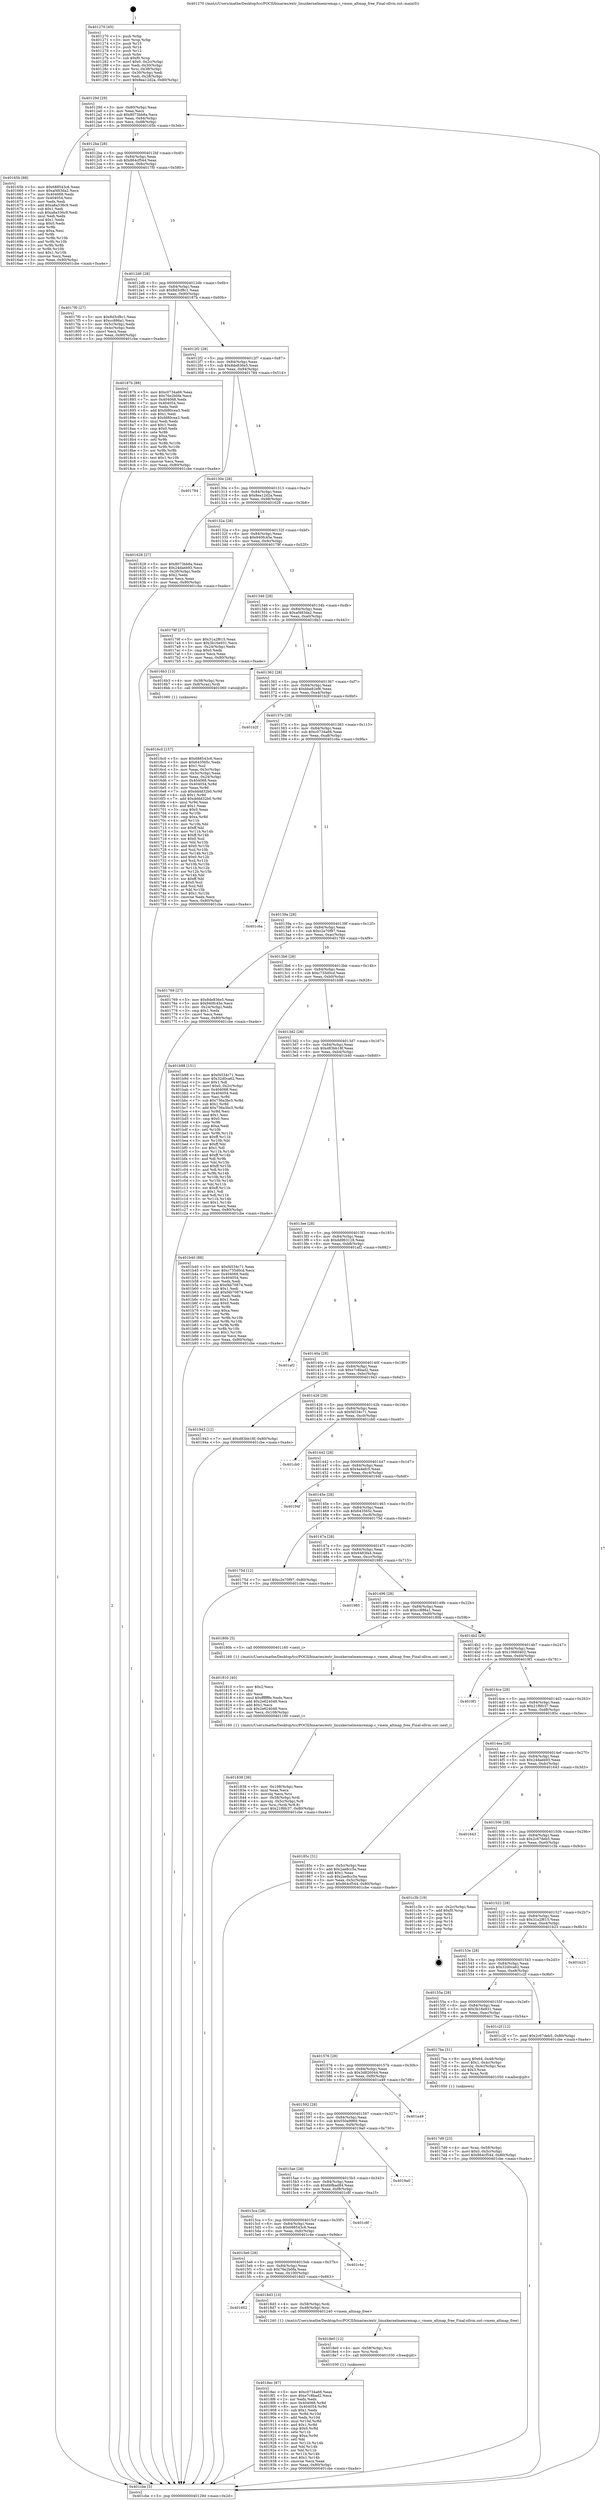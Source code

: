digraph "0x401270" {
  label = "0x401270 (/mnt/c/Users/mathe/Desktop/tcc/POCII/binaries/extr_linuxkernelmemremap.c_vmem_altmap_free_Final-ollvm.out::main(0))"
  labelloc = "t"
  node[shape=record]

  Entry [label="",width=0.3,height=0.3,shape=circle,fillcolor=black,style=filled]
  "0x40129d" [label="{
     0x40129d [29]\l
     | [instrs]\l
     &nbsp;&nbsp;0x40129d \<+3\>: mov -0x80(%rbp),%eax\l
     &nbsp;&nbsp;0x4012a0 \<+2\>: mov %eax,%ecx\l
     &nbsp;&nbsp;0x4012a2 \<+6\>: sub $0x8073bb8a,%ecx\l
     &nbsp;&nbsp;0x4012a8 \<+6\>: mov %eax,-0x84(%rbp)\l
     &nbsp;&nbsp;0x4012ae \<+6\>: mov %ecx,-0x88(%rbp)\l
     &nbsp;&nbsp;0x4012b4 \<+6\>: je 000000000040165b \<main+0x3eb\>\l
  }"]
  "0x40165b" [label="{
     0x40165b [88]\l
     | [instrs]\l
     &nbsp;&nbsp;0x40165b \<+5\>: mov $0x688543c6,%eax\l
     &nbsp;&nbsp;0x401660 \<+5\>: mov $0xaf483da2,%ecx\l
     &nbsp;&nbsp;0x401665 \<+7\>: mov 0x404068,%edx\l
     &nbsp;&nbsp;0x40166c \<+7\>: mov 0x404054,%esi\l
     &nbsp;&nbsp;0x401673 \<+2\>: mov %edx,%edi\l
     &nbsp;&nbsp;0x401675 \<+6\>: add $0xa8a336c9,%edi\l
     &nbsp;&nbsp;0x40167b \<+3\>: sub $0x1,%edi\l
     &nbsp;&nbsp;0x40167e \<+6\>: sub $0xa8a336c9,%edi\l
     &nbsp;&nbsp;0x401684 \<+3\>: imul %edi,%edx\l
     &nbsp;&nbsp;0x401687 \<+3\>: and $0x1,%edx\l
     &nbsp;&nbsp;0x40168a \<+3\>: cmp $0x0,%edx\l
     &nbsp;&nbsp;0x40168d \<+4\>: sete %r8b\l
     &nbsp;&nbsp;0x401691 \<+3\>: cmp $0xa,%esi\l
     &nbsp;&nbsp;0x401694 \<+4\>: setl %r9b\l
     &nbsp;&nbsp;0x401698 \<+3\>: mov %r8b,%r10b\l
     &nbsp;&nbsp;0x40169b \<+3\>: and %r9b,%r10b\l
     &nbsp;&nbsp;0x40169e \<+3\>: xor %r9b,%r8b\l
     &nbsp;&nbsp;0x4016a1 \<+3\>: or %r8b,%r10b\l
     &nbsp;&nbsp;0x4016a4 \<+4\>: test $0x1,%r10b\l
     &nbsp;&nbsp;0x4016a8 \<+3\>: cmovne %ecx,%eax\l
     &nbsp;&nbsp;0x4016ab \<+3\>: mov %eax,-0x80(%rbp)\l
     &nbsp;&nbsp;0x4016ae \<+5\>: jmp 0000000000401cbe \<main+0xa4e\>\l
  }"]
  "0x4012ba" [label="{
     0x4012ba [28]\l
     | [instrs]\l
     &nbsp;&nbsp;0x4012ba \<+5\>: jmp 00000000004012bf \<main+0x4f\>\l
     &nbsp;&nbsp;0x4012bf \<+6\>: mov -0x84(%rbp),%eax\l
     &nbsp;&nbsp;0x4012c5 \<+5\>: sub $0x864cf544,%eax\l
     &nbsp;&nbsp;0x4012ca \<+6\>: mov %eax,-0x8c(%rbp)\l
     &nbsp;&nbsp;0x4012d0 \<+6\>: je 00000000004017f0 \<main+0x580\>\l
  }"]
  Exit [label="",width=0.3,height=0.3,shape=circle,fillcolor=black,style=filled,peripheries=2]
  "0x4017f0" [label="{
     0x4017f0 [27]\l
     | [instrs]\l
     &nbsp;&nbsp;0x4017f0 \<+5\>: mov $0x8d3cf8c1,%eax\l
     &nbsp;&nbsp;0x4017f5 \<+5\>: mov $0xcc886a1,%ecx\l
     &nbsp;&nbsp;0x4017fa \<+3\>: mov -0x5c(%rbp),%edx\l
     &nbsp;&nbsp;0x4017fd \<+3\>: cmp -0x4c(%rbp),%edx\l
     &nbsp;&nbsp;0x401800 \<+3\>: cmovl %ecx,%eax\l
     &nbsp;&nbsp;0x401803 \<+3\>: mov %eax,-0x80(%rbp)\l
     &nbsp;&nbsp;0x401806 \<+5\>: jmp 0000000000401cbe \<main+0xa4e\>\l
  }"]
  "0x4012d6" [label="{
     0x4012d6 [28]\l
     | [instrs]\l
     &nbsp;&nbsp;0x4012d6 \<+5\>: jmp 00000000004012db \<main+0x6b\>\l
     &nbsp;&nbsp;0x4012db \<+6\>: mov -0x84(%rbp),%eax\l
     &nbsp;&nbsp;0x4012e1 \<+5\>: sub $0x8d3cf8c1,%eax\l
     &nbsp;&nbsp;0x4012e6 \<+6\>: mov %eax,-0x90(%rbp)\l
     &nbsp;&nbsp;0x4012ec \<+6\>: je 000000000040187b \<main+0x60b\>\l
  }"]
  "0x4018ec" [label="{
     0x4018ec [87]\l
     | [instrs]\l
     &nbsp;&nbsp;0x4018ec \<+5\>: mov $0xc0734a66,%eax\l
     &nbsp;&nbsp;0x4018f1 \<+5\>: mov $0xe7c8bad2,%ecx\l
     &nbsp;&nbsp;0x4018f6 \<+2\>: xor %edx,%edx\l
     &nbsp;&nbsp;0x4018f8 \<+8\>: mov 0x404068,%r8d\l
     &nbsp;&nbsp;0x401900 \<+8\>: mov 0x404054,%r9d\l
     &nbsp;&nbsp;0x401908 \<+3\>: sub $0x1,%edx\l
     &nbsp;&nbsp;0x40190b \<+3\>: mov %r8d,%r10d\l
     &nbsp;&nbsp;0x40190e \<+3\>: add %edx,%r10d\l
     &nbsp;&nbsp;0x401911 \<+4\>: imul %r10d,%r8d\l
     &nbsp;&nbsp;0x401915 \<+4\>: and $0x1,%r8d\l
     &nbsp;&nbsp;0x401919 \<+4\>: cmp $0x0,%r8d\l
     &nbsp;&nbsp;0x40191d \<+4\>: sete %r11b\l
     &nbsp;&nbsp;0x401921 \<+4\>: cmp $0xa,%r9d\l
     &nbsp;&nbsp;0x401925 \<+3\>: setl %bl\l
     &nbsp;&nbsp;0x401928 \<+3\>: mov %r11b,%r14b\l
     &nbsp;&nbsp;0x40192b \<+3\>: and %bl,%r14b\l
     &nbsp;&nbsp;0x40192e \<+3\>: xor %bl,%r11b\l
     &nbsp;&nbsp;0x401931 \<+3\>: or %r11b,%r14b\l
     &nbsp;&nbsp;0x401934 \<+4\>: test $0x1,%r14b\l
     &nbsp;&nbsp;0x401938 \<+3\>: cmovne %ecx,%eax\l
     &nbsp;&nbsp;0x40193b \<+3\>: mov %eax,-0x80(%rbp)\l
     &nbsp;&nbsp;0x40193e \<+5\>: jmp 0000000000401cbe \<main+0xa4e\>\l
  }"]
  "0x40187b" [label="{
     0x40187b [88]\l
     | [instrs]\l
     &nbsp;&nbsp;0x40187b \<+5\>: mov $0xc0734a66,%eax\l
     &nbsp;&nbsp;0x401880 \<+5\>: mov $0x76e2b0fa,%ecx\l
     &nbsp;&nbsp;0x401885 \<+7\>: mov 0x404068,%edx\l
     &nbsp;&nbsp;0x40188c \<+7\>: mov 0x404054,%esi\l
     &nbsp;&nbsp;0x401893 \<+2\>: mov %edx,%edi\l
     &nbsp;&nbsp;0x401895 \<+6\>: add $0xfd80cea3,%edi\l
     &nbsp;&nbsp;0x40189b \<+3\>: sub $0x1,%edi\l
     &nbsp;&nbsp;0x40189e \<+6\>: sub $0xfd80cea3,%edi\l
     &nbsp;&nbsp;0x4018a4 \<+3\>: imul %edi,%edx\l
     &nbsp;&nbsp;0x4018a7 \<+3\>: and $0x1,%edx\l
     &nbsp;&nbsp;0x4018aa \<+3\>: cmp $0x0,%edx\l
     &nbsp;&nbsp;0x4018ad \<+4\>: sete %r8b\l
     &nbsp;&nbsp;0x4018b1 \<+3\>: cmp $0xa,%esi\l
     &nbsp;&nbsp;0x4018b4 \<+4\>: setl %r9b\l
     &nbsp;&nbsp;0x4018b8 \<+3\>: mov %r8b,%r10b\l
     &nbsp;&nbsp;0x4018bb \<+3\>: and %r9b,%r10b\l
     &nbsp;&nbsp;0x4018be \<+3\>: xor %r9b,%r8b\l
     &nbsp;&nbsp;0x4018c1 \<+3\>: or %r8b,%r10b\l
     &nbsp;&nbsp;0x4018c4 \<+4\>: test $0x1,%r10b\l
     &nbsp;&nbsp;0x4018c8 \<+3\>: cmovne %ecx,%eax\l
     &nbsp;&nbsp;0x4018cb \<+3\>: mov %eax,-0x80(%rbp)\l
     &nbsp;&nbsp;0x4018ce \<+5\>: jmp 0000000000401cbe \<main+0xa4e\>\l
  }"]
  "0x4012f2" [label="{
     0x4012f2 [28]\l
     | [instrs]\l
     &nbsp;&nbsp;0x4012f2 \<+5\>: jmp 00000000004012f7 \<main+0x87\>\l
     &nbsp;&nbsp;0x4012f7 \<+6\>: mov -0x84(%rbp),%eax\l
     &nbsp;&nbsp;0x4012fd \<+5\>: sub $0x8de836e5,%eax\l
     &nbsp;&nbsp;0x401302 \<+6\>: mov %eax,-0x94(%rbp)\l
     &nbsp;&nbsp;0x401308 \<+6\>: je 0000000000401784 \<main+0x514\>\l
  }"]
  "0x4018e0" [label="{
     0x4018e0 [12]\l
     | [instrs]\l
     &nbsp;&nbsp;0x4018e0 \<+4\>: mov -0x58(%rbp),%rsi\l
     &nbsp;&nbsp;0x4018e4 \<+3\>: mov %rsi,%rdi\l
     &nbsp;&nbsp;0x4018e7 \<+5\>: call 0000000000401030 \<free@plt\>\l
     | [calls]\l
     &nbsp;&nbsp;0x401030 \{1\} (unknown)\l
  }"]
  "0x401784" [label="{
     0x401784\l
  }", style=dashed]
  "0x40130e" [label="{
     0x40130e [28]\l
     | [instrs]\l
     &nbsp;&nbsp;0x40130e \<+5\>: jmp 0000000000401313 \<main+0xa3\>\l
     &nbsp;&nbsp;0x401313 \<+6\>: mov -0x84(%rbp),%eax\l
     &nbsp;&nbsp;0x401319 \<+5\>: sub $0x8ea12d2a,%eax\l
     &nbsp;&nbsp;0x40131e \<+6\>: mov %eax,-0x98(%rbp)\l
     &nbsp;&nbsp;0x401324 \<+6\>: je 0000000000401628 \<main+0x3b8\>\l
  }"]
  "0x401602" [label="{
     0x401602\l
  }", style=dashed]
  "0x401628" [label="{
     0x401628 [27]\l
     | [instrs]\l
     &nbsp;&nbsp;0x401628 \<+5\>: mov $0x8073bb8a,%eax\l
     &nbsp;&nbsp;0x40162d \<+5\>: mov $0x24daeb93,%ecx\l
     &nbsp;&nbsp;0x401632 \<+3\>: mov -0x28(%rbp),%edx\l
     &nbsp;&nbsp;0x401635 \<+3\>: cmp $0x2,%edx\l
     &nbsp;&nbsp;0x401638 \<+3\>: cmovne %ecx,%eax\l
     &nbsp;&nbsp;0x40163b \<+3\>: mov %eax,-0x80(%rbp)\l
     &nbsp;&nbsp;0x40163e \<+5\>: jmp 0000000000401cbe \<main+0xa4e\>\l
  }"]
  "0x40132a" [label="{
     0x40132a [28]\l
     | [instrs]\l
     &nbsp;&nbsp;0x40132a \<+5\>: jmp 000000000040132f \<main+0xbf\>\l
     &nbsp;&nbsp;0x40132f \<+6\>: mov -0x84(%rbp),%eax\l
     &nbsp;&nbsp;0x401335 \<+5\>: sub $0x940fc45e,%eax\l
     &nbsp;&nbsp;0x40133a \<+6\>: mov %eax,-0x9c(%rbp)\l
     &nbsp;&nbsp;0x401340 \<+6\>: je 000000000040179f \<main+0x52f\>\l
  }"]
  "0x401cbe" [label="{
     0x401cbe [5]\l
     | [instrs]\l
     &nbsp;&nbsp;0x401cbe \<+5\>: jmp 000000000040129d \<main+0x2d\>\l
  }"]
  "0x401270" [label="{
     0x401270 [45]\l
     | [instrs]\l
     &nbsp;&nbsp;0x401270 \<+1\>: push %rbp\l
     &nbsp;&nbsp;0x401271 \<+3\>: mov %rsp,%rbp\l
     &nbsp;&nbsp;0x401274 \<+2\>: push %r15\l
     &nbsp;&nbsp;0x401276 \<+2\>: push %r14\l
     &nbsp;&nbsp;0x401278 \<+2\>: push %r12\l
     &nbsp;&nbsp;0x40127a \<+1\>: push %rbx\l
     &nbsp;&nbsp;0x40127b \<+7\>: sub $0xf0,%rsp\l
     &nbsp;&nbsp;0x401282 \<+7\>: movl $0x0,-0x2c(%rbp)\l
     &nbsp;&nbsp;0x401289 \<+3\>: mov %edi,-0x30(%rbp)\l
     &nbsp;&nbsp;0x40128c \<+4\>: mov %rsi,-0x38(%rbp)\l
     &nbsp;&nbsp;0x401290 \<+3\>: mov -0x30(%rbp),%edi\l
     &nbsp;&nbsp;0x401293 \<+3\>: mov %edi,-0x28(%rbp)\l
     &nbsp;&nbsp;0x401296 \<+7\>: movl $0x8ea12d2a,-0x80(%rbp)\l
  }"]
  "0x4018d3" [label="{
     0x4018d3 [13]\l
     | [instrs]\l
     &nbsp;&nbsp;0x4018d3 \<+4\>: mov -0x58(%rbp),%rdi\l
     &nbsp;&nbsp;0x4018d7 \<+4\>: mov -0x48(%rbp),%rsi\l
     &nbsp;&nbsp;0x4018db \<+5\>: call 0000000000401240 \<vmem_altmap_free\>\l
     | [calls]\l
     &nbsp;&nbsp;0x401240 \{1\} (/mnt/c/Users/mathe/Desktop/tcc/POCII/binaries/extr_linuxkernelmemremap.c_vmem_altmap_free_Final-ollvm.out::vmem_altmap_free)\l
  }"]
  "0x40179f" [label="{
     0x40179f [27]\l
     | [instrs]\l
     &nbsp;&nbsp;0x40179f \<+5\>: mov $0x31a2f615,%eax\l
     &nbsp;&nbsp;0x4017a4 \<+5\>: mov $0x3b16e931,%ecx\l
     &nbsp;&nbsp;0x4017a9 \<+3\>: mov -0x24(%rbp),%edx\l
     &nbsp;&nbsp;0x4017ac \<+3\>: cmp $0x0,%edx\l
     &nbsp;&nbsp;0x4017af \<+3\>: cmove %ecx,%eax\l
     &nbsp;&nbsp;0x4017b2 \<+3\>: mov %eax,-0x80(%rbp)\l
     &nbsp;&nbsp;0x4017b5 \<+5\>: jmp 0000000000401cbe \<main+0xa4e\>\l
  }"]
  "0x401346" [label="{
     0x401346 [28]\l
     | [instrs]\l
     &nbsp;&nbsp;0x401346 \<+5\>: jmp 000000000040134b \<main+0xdb\>\l
     &nbsp;&nbsp;0x40134b \<+6\>: mov -0x84(%rbp),%eax\l
     &nbsp;&nbsp;0x401351 \<+5\>: sub $0xaf483da2,%eax\l
     &nbsp;&nbsp;0x401356 \<+6\>: mov %eax,-0xa0(%rbp)\l
     &nbsp;&nbsp;0x40135c \<+6\>: je 00000000004016b3 \<main+0x443\>\l
  }"]
  "0x4015e6" [label="{
     0x4015e6 [28]\l
     | [instrs]\l
     &nbsp;&nbsp;0x4015e6 \<+5\>: jmp 00000000004015eb \<main+0x37b\>\l
     &nbsp;&nbsp;0x4015eb \<+6\>: mov -0x84(%rbp),%eax\l
     &nbsp;&nbsp;0x4015f1 \<+5\>: sub $0x76e2b0fa,%eax\l
     &nbsp;&nbsp;0x4015f6 \<+6\>: mov %eax,-0x100(%rbp)\l
     &nbsp;&nbsp;0x4015fc \<+6\>: je 00000000004018d3 \<main+0x663\>\l
  }"]
  "0x4016b3" [label="{
     0x4016b3 [13]\l
     | [instrs]\l
     &nbsp;&nbsp;0x4016b3 \<+4\>: mov -0x38(%rbp),%rax\l
     &nbsp;&nbsp;0x4016b7 \<+4\>: mov 0x8(%rax),%rdi\l
     &nbsp;&nbsp;0x4016bb \<+5\>: call 0000000000401060 \<atoi@plt\>\l
     | [calls]\l
     &nbsp;&nbsp;0x401060 \{1\} (unknown)\l
  }"]
  "0x401362" [label="{
     0x401362 [28]\l
     | [instrs]\l
     &nbsp;&nbsp;0x401362 \<+5\>: jmp 0000000000401367 \<main+0xf7\>\l
     &nbsp;&nbsp;0x401367 \<+6\>: mov -0x84(%rbp),%eax\l
     &nbsp;&nbsp;0x40136d \<+5\>: sub $0xbbe82ef6,%eax\l
     &nbsp;&nbsp;0x401372 \<+6\>: mov %eax,-0xa4(%rbp)\l
     &nbsp;&nbsp;0x401378 \<+6\>: je 0000000000401b2f \<main+0x8bf\>\l
  }"]
  "0x4016c0" [label="{
     0x4016c0 [157]\l
     | [instrs]\l
     &nbsp;&nbsp;0x4016c0 \<+5\>: mov $0x688543c6,%ecx\l
     &nbsp;&nbsp;0x4016c5 \<+5\>: mov $0x643565c,%edx\l
     &nbsp;&nbsp;0x4016ca \<+3\>: mov $0x1,%sil\l
     &nbsp;&nbsp;0x4016cd \<+3\>: mov %eax,-0x3c(%rbp)\l
     &nbsp;&nbsp;0x4016d0 \<+3\>: mov -0x3c(%rbp),%eax\l
     &nbsp;&nbsp;0x4016d3 \<+3\>: mov %eax,-0x24(%rbp)\l
     &nbsp;&nbsp;0x4016d6 \<+7\>: mov 0x404068,%eax\l
     &nbsp;&nbsp;0x4016dd \<+8\>: mov 0x404054,%r8d\l
     &nbsp;&nbsp;0x4016e5 \<+3\>: mov %eax,%r9d\l
     &nbsp;&nbsp;0x4016e8 \<+7\>: sub $0xdddd32b0,%r9d\l
     &nbsp;&nbsp;0x4016ef \<+4\>: sub $0x1,%r9d\l
     &nbsp;&nbsp;0x4016f3 \<+7\>: add $0xdddd32b0,%r9d\l
     &nbsp;&nbsp;0x4016fa \<+4\>: imul %r9d,%eax\l
     &nbsp;&nbsp;0x4016fe \<+3\>: and $0x1,%eax\l
     &nbsp;&nbsp;0x401701 \<+3\>: cmp $0x0,%eax\l
     &nbsp;&nbsp;0x401704 \<+4\>: sete %r10b\l
     &nbsp;&nbsp;0x401708 \<+4\>: cmp $0xa,%r8d\l
     &nbsp;&nbsp;0x40170c \<+4\>: setl %r11b\l
     &nbsp;&nbsp;0x401710 \<+3\>: mov %r10b,%bl\l
     &nbsp;&nbsp;0x401713 \<+3\>: xor $0xff,%bl\l
     &nbsp;&nbsp;0x401716 \<+3\>: mov %r11b,%r14b\l
     &nbsp;&nbsp;0x401719 \<+4\>: xor $0xff,%r14b\l
     &nbsp;&nbsp;0x40171d \<+4\>: xor $0x0,%sil\l
     &nbsp;&nbsp;0x401721 \<+3\>: mov %bl,%r15b\l
     &nbsp;&nbsp;0x401724 \<+4\>: and $0x0,%r15b\l
     &nbsp;&nbsp;0x401728 \<+3\>: and %sil,%r10b\l
     &nbsp;&nbsp;0x40172b \<+3\>: mov %r14b,%r12b\l
     &nbsp;&nbsp;0x40172e \<+4\>: and $0x0,%r12b\l
     &nbsp;&nbsp;0x401732 \<+3\>: and %sil,%r11b\l
     &nbsp;&nbsp;0x401735 \<+3\>: or %r10b,%r15b\l
     &nbsp;&nbsp;0x401738 \<+3\>: or %r11b,%r12b\l
     &nbsp;&nbsp;0x40173b \<+3\>: xor %r12b,%r15b\l
     &nbsp;&nbsp;0x40173e \<+3\>: or %r14b,%bl\l
     &nbsp;&nbsp;0x401741 \<+3\>: xor $0xff,%bl\l
     &nbsp;&nbsp;0x401744 \<+4\>: or $0x0,%sil\l
     &nbsp;&nbsp;0x401748 \<+3\>: and %sil,%bl\l
     &nbsp;&nbsp;0x40174b \<+3\>: or %bl,%r15b\l
     &nbsp;&nbsp;0x40174e \<+4\>: test $0x1,%r15b\l
     &nbsp;&nbsp;0x401752 \<+3\>: cmovne %edx,%ecx\l
     &nbsp;&nbsp;0x401755 \<+3\>: mov %ecx,-0x80(%rbp)\l
     &nbsp;&nbsp;0x401758 \<+5\>: jmp 0000000000401cbe \<main+0xa4e\>\l
  }"]
  "0x401c4e" [label="{
     0x401c4e\l
  }", style=dashed]
  "0x401b2f" [label="{
     0x401b2f\l
  }", style=dashed]
  "0x40137e" [label="{
     0x40137e [28]\l
     | [instrs]\l
     &nbsp;&nbsp;0x40137e \<+5\>: jmp 0000000000401383 \<main+0x113\>\l
     &nbsp;&nbsp;0x401383 \<+6\>: mov -0x84(%rbp),%eax\l
     &nbsp;&nbsp;0x401389 \<+5\>: sub $0xc0734a66,%eax\l
     &nbsp;&nbsp;0x40138e \<+6\>: mov %eax,-0xa8(%rbp)\l
     &nbsp;&nbsp;0x401394 \<+6\>: je 0000000000401c6a \<main+0x9fa\>\l
  }"]
  "0x4015ca" [label="{
     0x4015ca [28]\l
     | [instrs]\l
     &nbsp;&nbsp;0x4015ca \<+5\>: jmp 00000000004015cf \<main+0x35f\>\l
     &nbsp;&nbsp;0x4015cf \<+6\>: mov -0x84(%rbp),%eax\l
     &nbsp;&nbsp;0x4015d5 \<+5\>: sub $0x688543c6,%eax\l
     &nbsp;&nbsp;0x4015da \<+6\>: mov %eax,-0xfc(%rbp)\l
     &nbsp;&nbsp;0x4015e0 \<+6\>: je 0000000000401c4e \<main+0x9de\>\l
  }"]
  "0x401c6a" [label="{
     0x401c6a\l
  }", style=dashed]
  "0x40139a" [label="{
     0x40139a [28]\l
     | [instrs]\l
     &nbsp;&nbsp;0x40139a \<+5\>: jmp 000000000040139f \<main+0x12f\>\l
     &nbsp;&nbsp;0x40139f \<+6\>: mov -0x84(%rbp),%eax\l
     &nbsp;&nbsp;0x4013a5 \<+5\>: sub $0xc2e70f97,%eax\l
     &nbsp;&nbsp;0x4013aa \<+6\>: mov %eax,-0xac(%rbp)\l
     &nbsp;&nbsp;0x4013b0 \<+6\>: je 0000000000401769 \<main+0x4f9\>\l
  }"]
  "0x401c8f" [label="{
     0x401c8f\l
  }", style=dashed]
  "0x401769" [label="{
     0x401769 [27]\l
     | [instrs]\l
     &nbsp;&nbsp;0x401769 \<+5\>: mov $0x8de836e5,%eax\l
     &nbsp;&nbsp;0x40176e \<+5\>: mov $0x940fc45e,%ecx\l
     &nbsp;&nbsp;0x401773 \<+3\>: mov -0x24(%rbp),%edx\l
     &nbsp;&nbsp;0x401776 \<+3\>: cmp $0x1,%edx\l
     &nbsp;&nbsp;0x401779 \<+3\>: cmovl %ecx,%eax\l
     &nbsp;&nbsp;0x40177c \<+3\>: mov %eax,-0x80(%rbp)\l
     &nbsp;&nbsp;0x40177f \<+5\>: jmp 0000000000401cbe \<main+0xa4e\>\l
  }"]
  "0x4013b6" [label="{
     0x4013b6 [28]\l
     | [instrs]\l
     &nbsp;&nbsp;0x4013b6 \<+5\>: jmp 00000000004013bb \<main+0x14b\>\l
     &nbsp;&nbsp;0x4013bb \<+6\>: mov -0x84(%rbp),%eax\l
     &nbsp;&nbsp;0x4013c1 \<+5\>: sub $0xc735d0cd,%eax\l
     &nbsp;&nbsp;0x4013c6 \<+6\>: mov %eax,-0xb0(%rbp)\l
     &nbsp;&nbsp;0x4013cc \<+6\>: je 0000000000401b98 \<main+0x928\>\l
  }"]
  "0x4015ae" [label="{
     0x4015ae [28]\l
     | [instrs]\l
     &nbsp;&nbsp;0x4015ae \<+5\>: jmp 00000000004015b3 \<main+0x343\>\l
     &nbsp;&nbsp;0x4015b3 \<+6\>: mov -0x84(%rbp),%eax\l
     &nbsp;&nbsp;0x4015b9 \<+5\>: sub $0x66fbad84,%eax\l
     &nbsp;&nbsp;0x4015be \<+6\>: mov %eax,-0xf8(%rbp)\l
     &nbsp;&nbsp;0x4015c4 \<+6\>: je 0000000000401c8f \<main+0xa1f\>\l
  }"]
  "0x401b98" [label="{
     0x401b98 [151]\l
     | [instrs]\l
     &nbsp;&nbsp;0x401b98 \<+5\>: mov $0xf4534c71,%eax\l
     &nbsp;&nbsp;0x401b9d \<+5\>: mov $0x32d0ca62,%ecx\l
     &nbsp;&nbsp;0x401ba2 \<+2\>: mov $0x1,%dl\l
     &nbsp;&nbsp;0x401ba4 \<+7\>: movl $0x0,-0x2c(%rbp)\l
     &nbsp;&nbsp;0x401bab \<+7\>: mov 0x404068,%esi\l
     &nbsp;&nbsp;0x401bb2 \<+7\>: mov 0x404054,%edi\l
     &nbsp;&nbsp;0x401bb9 \<+3\>: mov %esi,%r8d\l
     &nbsp;&nbsp;0x401bbc \<+7\>: sub $0x736a3bc5,%r8d\l
     &nbsp;&nbsp;0x401bc3 \<+4\>: sub $0x1,%r8d\l
     &nbsp;&nbsp;0x401bc7 \<+7\>: add $0x736a3bc5,%r8d\l
     &nbsp;&nbsp;0x401bce \<+4\>: imul %r8d,%esi\l
     &nbsp;&nbsp;0x401bd2 \<+3\>: and $0x1,%esi\l
     &nbsp;&nbsp;0x401bd5 \<+3\>: cmp $0x0,%esi\l
     &nbsp;&nbsp;0x401bd8 \<+4\>: sete %r9b\l
     &nbsp;&nbsp;0x401bdc \<+3\>: cmp $0xa,%edi\l
     &nbsp;&nbsp;0x401bdf \<+4\>: setl %r10b\l
     &nbsp;&nbsp;0x401be3 \<+3\>: mov %r9b,%r11b\l
     &nbsp;&nbsp;0x401be6 \<+4\>: xor $0xff,%r11b\l
     &nbsp;&nbsp;0x401bea \<+3\>: mov %r10b,%bl\l
     &nbsp;&nbsp;0x401bed \<+3\>: xor $0xff,%bl\l
     &nbsp;&nbsp;0x401bf0 \<+3\>: xor $0x1,%dl\l
     &nbsp;&nbsp;0x401bf3 \<+3\>: mov %r11b,%r14b\l
     &nbsp;&nbsp;0x401bf6 \<+4\>: and $0xff,%r14b\l
     &nbsp;&nbsp;0x401bfa \<+3\>: and %dl,%r9b\l
     &nbsp;&nbsp;0x401bfd \<+3\>: mov %bl,%r15b\l
     &nbsp;&nbsp;0x401c00 \<+4\>: and $0xff,%r15b\l
     &nbsp;&nbsp;0x401c04 \<+3\>: and %dl,%r10b\l
     &nbsp;&nbsp;0x401c07 \<+3\>: or %r9b,%r14b\l
     &nbsp;&nbsp;0x401c0a \<+3\>: or %r10b,%r15b\l
     &nbsp;&nbsp;0x401c0d \<+3\>: xor %r15b,%r14b\l
     &nbsp;&nbsp;0x401c10 \<+3\>: or %bl,%r11b\l
     &nbsp;&nbsp;0x401c13 \<+4\>: xor $0xff,%r11b\l
     &nbsp;&nbsp;0x401c17 \<+3\>: or $0x1,%dl\l
     &nbsp;&nbsp;0x401c1a \<+3\>: and %dl,%r11b\l
     &nbsp;&nbsp;0x401c1d \<+3\>: or %r11b,%r14b\l
     &nbsp;&nbsp;0x401c20 \<+4\>: test $0x1,%r14b\l
     &nbsp;&nbsp;0x401c24 \<+3\>: cmovne %ecx,%eax\l
     &nbsp;&nbsp;0x401c27 \<+3\>: mov %eax,-0x80(%rbp)\l
     &nbsp;&nbsp;0x401c2a \<+5\>: jmp 0000000000401cbe \<main+0xa4e\>\l
  }"]
  "0x4013d2" [label="{
     0x4013d2 [28]\l
     | [instrs]\l
     &nbsp;&nbsp;0x4013d2 \<+5\>: jmp 00000000004013d7 \<main+0x167\>\l
     &nbsp;&nbsp;0x4013d7 \<+6\>: mov -0x84(%rbp),%eax\l
     &nbsp;&nbsp;0x4013dd \<+5\>: sub $0xd83bb18f,%eax\l
     &nbsp;&nbsp;0x4013e2 \<+6\>: mov %eax,-0xb4(%rbp)\l
     &nbsp;&nbsp;0x4013e8 \<+6\>: je 0000000000401b40 \<main+0x8d0\>\l
  }"]
  "0x4019a0" [label="{
     0x4019a0\l
  }", style=dashed]
  "0x401b40" [label="{
     0x401b40 [88]\l
     | [instrs]\l
     &nbsp;&nbsp;0x401b40 \<+5\>: mov $0xf4534c71,%eax\l
     &nbsp;&nbsp;0x401b45 \<+5\>: mov $0xc735d0cd,%ecx\l
     &nbsp;&nbsp;0x401b4a \<+7\>: mov 0x404068,%edx\l
     &nbsp;&nbsp;0x401b51 \<+7\>: mov 0x404054,%esi\l
     &nbsp;&nbsp;0x401b58 \<+2\>: mov %edx,%edi\l
     &nbsp;&nbsp;0x401b5a \<+6\>: sub $0xf4b70874,%edi\l
     &nbsp;&nbsp;0x401b60 \<+3\>: sub $0x1,%edi\l
     &nbsp;&nbsp;0x401b63 \<+6\>: add $0xf4b70874,%edi\l
     &nbsp;&nbsp;0x401b69 \<+3\>: imul %edi,%edx\l
     &nbsp;&nbsp;0x401b6c \<+3\>: and $0x1,%edx\l
     &nbsp;&nbsp;0x401b6f \<+3\>: cmp $0x0,%edx\l
     &nbsp;&nbsp;0x401b72 \<+4\>: sete %r8b\l
     &nbsp;&nbsp;0x401b76 \<+3\>: cmp $0xa,%esi\l
     &nbsp;&nbsp;0x401b79 \<+4\>: setl %r9b\l
     &nbsp;&nbsp;0x401b7d \<+3\>: mov %r8b,%r10b\l
     &nbsp;&nbsp;0x401b80 \<+3\>: and %r9b,%r10b\l
     &nbsp;&nbsp;0x401b83 \<+3\>: xor %r9b,%r8b\l
     &nbsp;&nbsp;0x401b86 \<+3\>: or %r8b,%r10b\l
     &nbsp;&nbsp;0x401b89 \<+4\>: test $0x1,%r10b\l
     &nbsp;&nbsp;0x401b8d \<+3\>: cmovne %ecx,%eax\l
     &nbsp;&nbsp;0x401b90 \<+3\>: mov %eax,-0x80(%rbp)\l
     &nbsp;&nbsp;0x401b93 \<+5\>: jmp 0000000000401cbe \<main+0xa4e\>\l
  }"]
  "0x4013ee" [label="{
     0x4013ee [28]\l
     | [instrs]\l
     &nbsp;&nbsp;0x4013ee \<+5\>: jmp 00000000004013f3 \<main+0x183\>\l
     &nbsp;&nbsp;0x4013f3 \<+6\>: mov -0x84(%rbp),%eax\l
     &nbsp;&nbsp;0x4013f9 \<+5\>: sub $0xdd963128,%eax\l
     &nbsp;&nbsp;0x4013fe \<+6\>: mov %eax,-0xb8(%rbp)\l
     &nbsp;&nbsp;0x401404 \<+6\>: je 0000000000401af2 \<main+0x882\>\l
  }"]
  "0x401592" [label="{
     0x401592 [28]\l
     | [instrs]\l
     &nbsp;&nbsp;0x401592 \<+5\>: jmp 0000000000401597 \<main+0x327\>\l
     &nbsp;&nbsp;0x401597 \<+6\>: mov -0x84(%rbp),%eax\l
     &nbsp;&nbsp;0x40159d \<+5\>: sub $0x550a9969,%eax\l
     &nbsp;&nbsp;0x4015a2 \<+6\>: mov %eax,-0xf4(%rbp)\l
     &nbsp;&nbsp;0x4015a8 \<+6\>: je 00000000004019a0 \<main+0x730\>\l
  }"]
  "0x401af2" [label="{
     0x401af2\l
  }", style=dashed]
  "0x40140a" [label="{
     0x40140a [28]\l
     | [instrs]\l
     &nbsp;&nbsp;0x40140a \<+5\>: jmp 000000000040140f \<main+0x19f\>\l
     &nbsp;&nbsp;0x40140f \<+6\>: mov -0x84(%rbp),%eax\l
     &nbsp;&nbsp;0x401415 \<+5\>: sub $0xe7c8bad2,%eax\l
     &nbsp;&nbsp;0x40141a \<+6\>: mov %eax,-0xbc(%rbp)\l
     &nbsp;&nbsp;0x401420 \<+6\>: je 0000000000401943 \<main+0x6d3\>\l
  }"]
  "0x401a49" [label="{
     0x401a49\l
  }", style=dashed]
  "0x401943" [label="{
     0x401943 [12]\l
     | [instrs]\l
     &nbsp;&nbsp;0x401943 \<+7\>: movl $0xd83bb18f,-0x80(%rbp)\l
     &nbsp;&nbsp;0x40194a \<+5\>: jmp 0000000000401cbe \<main+0xa4e\>\l
  }"]
  "0x401426" [label="{
     0x401426 [28]\l
     | [instrs]\l
     &nbsp;&nbsp;0x401426 \<+5\>: jmp 000000000040142b \<main+0x1bb\>\l
     &nbsp;&nbsp;0x40142b \<+6\>: mov -0x84(%rbp),%eax\l
     &nbsp;&nbsp;0x401431 \<+5\>: sub $0xf4534c71,%eax\l
     &nbsp;&nbsp;0x401436 \<+6\>: mov %eax,-0xc0(%rbp)\l
     &nbsp;&nbsp;0x40143c \<+6\>: je 0000000000401cb0 \<main+0xa40\>\l
  }"]
  "0x401838" [label="{
     0x401838 [36]\l
     | [instrs]\l
     &nbsp;&nbsp;0x401838 \<+6\>: mov -0x108(%rbp),%ecx\l
     &nbsp;&nbsp;0x40183e \<+3\>: imul %eax,%ecx\l
     &nbsp;&nbsp;0x401841 \<+3\>: movslq %ecx,%rsi\l
     &nbsp;&nbsp;0x401844 \<+4\>: mov -0x58(%rbp),%rdi\l
     &nbsp;&nbsp;0x401848 \<+4\>: movslq -0x5c(%rbp),%r8\l
     &nbsp;&nbsp;0x40184c \<+4\>: mov %rsi,(%rdi,%r8,8)\l
     &nbsp;&nbsp;0x401850 \<+7\>: movl $0x21f6fc37,-0x80(%rbp)\l
     &nbsp;&nbsp;0x401857 \<+5\>: jmp 0000000000401cbe \<main+0xa4e\>\l
  }"]
  "0x401cb0" [label="{
     0x401cb0\l
  }", style=dashed]
  "0x401442" [label="{
     0x401442 [28]\l
     | [instrs]\l
     &nbsp;&nbsp;0x401442 \<+5\>: jmp 0000000000401447 \<main+0x1d7\>\l
     &nbsp;&nbsp;0x401447 \<+6\>: mov -0x84(%rbp),%eax\l
     &nbsp;&nbsp;0x40144d \<+5\>: sub $0x4a4efc5,%eax\l
     &nbsp;&nbsp;0x401452 \<+6\>: mov %eax,-0xc4(%rbp)\l
     &nbsp;&nbsp;0x401458 \<+6\>: je 000000000040194f \<main+0x6df\>\l
  }"]
  "0x401810" [label="{
     0x401810 [40]\l
     | [instrs]\l
     &nbsp;&nbsp;0x401810 \<+5\>: mov $0x2,%ecx\l
     &nbsp;&nbsp;0x401815 \<+1\>: cltd\l
     &nbsp;&nbsp;0x401816 \<+2\>: idiv %ecx\l
     &nbsp;&nbsp;0x401818 \<+6\>: imul $0xfffffffe,%edx,%ecx\l
     &nbsp;&nbsp;0x40181e \<+6\>: add $0x2e624048,%ecx\l
     &nbsp;&nbsp;0x401824 \<+3\>: add $0x1,%ecx\l
     &nbsp;&nbsp;0x401827 \<+6\>: sub $0x2e624048,%ecx\l
     &nbsp;&nbsp;0x40182d \<+6\>: mov %ecx,-0x108(%rbp)\l
     &nbsp;&nbsp;0x401833 \<+5\>: call 0000000000401160 \<next_i\>\l
     | [calls]\l
     &nbsp;&nbsp;0x401160 \{1\} (/mnt/c/Users/mathe/Desktop/tcc/POCII/binaries/extr_linuxkernelmemremap.c_vmem_altmap_free_Final-ollvm.out::next_i)\l
  }"]
  "0x40194f" [label="{
     0x40194f\l
  }", style=dashed]
  "0x40145e" [label="{
     0x40145e [28]\l
     | [instrs]\l
     &nbsp;&nbsp;0x40145e \<+5\>: jmp 0000000000401463 \<main+0x1f3\>\l
     &nbsp;&nbsp;0x401463 \<+6\>: mov -0x84(%rbp),%eax\l
     &nbsp;&nbsp;0x401469 \<+5\>: sub $0x643565c,%eax\l
     &nbsp;&nbsp;0x40146e \<+6\>: mov %eax,-0xc8(%rbp)\l
     &nbsp;&nbsp;0x401474 \<+6\>: je 000000000040175d \<main+0x4ed\>\l
  }"]
  "0x4017d9" [label="{
     0x4017d9 [23]\l
     | [instrs]\l
     &nbsp;&nbsp;0x4017d9 \<+4\>: mov %rax,-0x58(%rbp)\l
     &nbsp;&nbsp;0x4017dd \<+7\>: movl $0x0,-0x5c(%rbp)\l
     &nbsp;&nbsp;0x4017e4 \<+7\>: movl $0x864cf544,-0x80(%rbp)\l
     &nbsp;&nbsp;0x4017eb \<+5\>: jmp 0000000000401cbe \<main+0xa4e\>\l
  }"]
  "0x40175d" [label="{
     0x40175d [12]\l
     | [instrs]\l
     &nbsp;&nbsp;0x40175d \<+7\>: movl $0xc2e70f97,-0x80(%rbp)\l
     &nbsp;&nbsp;0x401764 \<+5\>: jmp 0000000000401cbe \<main+0xa4e\>\l
  }"]
  "0x40147a" [label="{
     0x40147a [28]\l
     | [instrs]\l
     &nbsp;&nbsp;0x40147a \<+5\>: jmp 000000000040147f \<main+0x20f\>\l
     &nbsp;&nbsp;0x40147f \<+6\>: mov -0x84(%rbp),%eax\l
     &nbsp;&nbsp;0x401485 \<+5\>: sub $0x6483fa4,%eax\l
     &nbsp;&nbsp;0x40148a \<+6\>: mov %eax,-0xcc(%rbp)\l
     &nbsp;&nbsp;0x401490 \<+6\>: je 0000000000401985 \<main+0x715\>\l
  }"]
  "0x401576" [label="{
     0x401576 [28]\l
     | [instrs]\l
     &nbsp;&nbsp;0x401576 \<+5\>: jmp 000000000040157b \<main+0x30b\>\l
     &nbsp;&nbsp;0x40157b \<+6\>: mov -0x84(%rbp),%eax\l
     &nbsp;&nbsp;0x401581 \<+5\>: sub $0x3d826044,%eax\l
     &nbsp;&nbsp;0x401586 \<+6\>: mov %eax,-0xf0(%rbp)\l
     &nbsp;&nbsp;0x40158c \<+6\>: je 0000000000401a49 \<main+0x7d9\>\l
  }"]
  "0x401985" [label="{
     0x401985\l
  }", style=dashed]
  "0x401496" [label="{
     0x401496 [28]\l
     | [instrs]\l
     &nbsp;&nbsp;0x401496 \<+5\>: jmp 000000000040149b \<main+0x22b\>\l
     &nbsp;&nbsp;0x40149b \<+6\>: mov -0x84(%rbp),%eax\l
     &nbsp;&nbsp;0x4014a1 \<+5\>: sub $0xcc886a1,%eax\l
     &nbsp;&nbsp;0x4014a6 \<+6\>: mov %eax,-0xd0(%rbp)\l
     &nbsp;&nbsp;0x4014ac \<+6\>: je 000000000040180b \<main+0x59b\>\l
  }"]
  "0x4017ba" [label="{
     0x4017ba [31]\l
     | [instrs]\l
     &nbsp;&nbsp;0x4017ba \<+8\>: movq $0x64,-0x48(%rbp)\l
     &nbsp;&nbsp;0x4017c2 \<+7\>: movl $0x1,-0x4c(%rbp)\l
     &nbsp;&nbsp;0x4017c9 \<+4\>: movslq -0x4c(%rbp),%rax\l
     &nbsp;&nbsp;0x4017cd \<+4\>: shl $0x3,%rax\l
     &nbsp;&nbsp;0x4017d1 \<+3\>: mov %rax,%rdi\l
     &nbsp;&nbsp;0x4017d4 \<+5\>: call 0000000000401050 \<malloc@plt\>\l
     | [calls]\l
     &nbsp;&nbsp;0x401050 \{1\} (unknown)\l
  }"]
  "0x40180b" [label="{
     0x40180b [5]\l
     | [instrs]\l
     &nbsp;&nbsp;0x40180b \<+5\>: call 0000000000401160 \<next_i\>\l
     | [calls]\l
     &nbsp;&nbsp;0x401160 \{1\} (/mnt/c/Users/mathe/Desktop/tcc/POCII/binaries/extr_linuxkernelmemremap.c_vmem_altmap_free_Final-ollvm.out::next_i)\l
  }"]
  "0x4014b2" [label="{
     0x4014b2 [28]\l
     | [instrs]\l
     &nbsp;&nbsp;0x4014b2 \<+5\>: jmp 00000000004014b7 \<main+0x247\>\l
     &nbsp;&nbsp;0x4014b7 \<+6\>: mov -0x84(%rbp),%eax\l
     &nbsp;&nbsp;0x4014bd \<+5\>: sub $0x10660402,%eax\l
     &nbsp;&nbsp;0x4014c2 \<+6\>: mov %eax,-0xd4(%rbp)\l
     &nbsp;&nbsp;0x4014c8 \<+6\>: je 00000000004019f1 \<main+0x781\>\l
  }"]
  "0x40155a" [label="{
     0x40155a [28]\l
     | [instrs]\l
     &nbsp;&nbsp;0x40155a \<+5\>: jmp 000000000040155f \<main+0x2ef\>\l
     &nbsp;&nbsp;0x40155f \<+6\>: mov -0x84(%rbp),%eax\l
     &nbsp;&nbsp;0x401565 \<+5\>: sub $0x3b16e931,%eax\l
     &nbsp;&nbsp;0x40156a \<+6\>: mov %eax,-0xec(%rbp)\l
     &nbsp;&nbsp;0x401570 \<+6\>: je 00000000004017ba \<main+0x54a\>\l
  }"]
  "0x4019f1" [label="{
     0x4019f1\l
  }", style=dashed]
  "0x4014ce" [label="{
     0x4014ce [28]\l
     | [instrs]\l
     &nbsp;&nbsp;0x4014ce \<+5\>: jmp 00000000004014d3 \<main+0x263\>\l
     &nbsp;&nbsp;0x4014d3 \<+6\>: mov -0x84(%rbp),%eax\l
     &nbsp;&nbsp;0x4014d9 \<+5\>: sub $0x21f6fc37,%eax\l
     &nbsp;&nbsp;0x4014de \<+6\>: mov %eax,-0xd8(%rbp)\l
     &nbsp;&nbsp;0x4014e4 \<+6\>: je 000000000040185c \<main+0x5ec\>\l
  }"]
  "0x401c2f" [label="{
     0x401c2f [12]\l
     | [instrs]\l
     &nbsp;&nbsp;0x401c2f \<+7\>: movl $0x2c67deb5,-0x80(%rbp)\l
     &nbsp;&nbsp;0x401c36 \<+5\>: jmp 0000000000401cbe \<main+0xa4e\>\l
  }"]
  "0x40185c" [label="{
     0x40185c [31]\l
     | [instrs]\l
     &nbsp;&nbsp;0x40185c \<+3\>: mov -0x5c(%rbp),%eax\l
     &nbsp;&nbsp;0x40185f \<+5\>: add $0x2ae8cc5a,%eax\l
     &nbsp;&nbsp;0x401864 \<+3\>: add $0x1,%eax\l
     &nbsp;&nbsp;0x401867 \<+5\>: sub $0x2ae8cc5a,%eax\l
     &nbsp;&nbsp;0x40186c \<+3\>: mov %eax,-0x5c(%rbp)\l
     &nbsp;&nbsp;0x40186f \<+7\>: movl $0x864cf544,-0x80(%rbp)\l
     &nbsp;&nbsp;0x401876 \<+5\>: jmp 0000000000401cbe \<main+0xa4e\>\l
  }"]
  "0x4014ea" [label="{
     0x4014ea [28]\l
     | [instrs]\l
     &nbsp;&nbsp;0x4014ea \<+5\>: jmp 00000000004014ef \<main+0x27f\>\l
     &nbsp;&nbsp;0x4014ef \<+6\>: mov -0x84(%rbp),%eax\l
     &nbsp;&nbsp;0x4014f5 \<+5\>: sub $0x24daeb93,%eax\l
     &nbsp;&nbsp;0x4014fa \<+6\>: mov %eax,-0xdc(%rbp)\l
     &nbsp;&nbsp;0x401500 \<+6\>: je 0000000000401643 \<main+0x3d3\>\l
  }"]
  "0x40153e" [label="{
     0x40153e [28]\l
     | [instrs]\l
     &nbsp;&nbsp;0x40153e \<+5\>: jmp 0000000000401543 \<main+0x2d3\>\l
     &nbsp;&nbsp;0x401543 \<+6\>: mov -0x84(%rbp),%eax\l
     &nbsp;&nbsp;0x401549 \<+5\>: sub $0x32d0ca62,%eax\l
     &nbsp;&nbsp;0x40154e \<+6\>: mov %eax,-0xe8(%rbp)\l
     &nbsp;&nbsp;0x401554 \<+6\>: je 0000000000401c2f \<main+0x9bf\>\l
  }"]
  "0x401643" [label="{
     0x401643\l
  }", style=dashed]
  "0x401506" [label="{
     0x401506 [28]\l
     | [instrs]\l
     &nbsp;&nbsp;0x401506 \<+5\>: jmp 000000000040150b \<main+0x29b\>\l
     &nbsp;&nbsp;0x40150b \<+6\>: mov -0x84(%rbp),%eax\l
     &nbsp;&nbsp;0x401511 \<+5\>: sub $0x2c67deb5,%eax\l
     &nbsp;&nbsp;0x401516 \<+6\>: mov %eax,-0xe0(%rbp)\l
     &nbsp;&nbsp;0x40151c \<+6\>: je 0000000000401c3b \<main+0x9cb\>\l
  }"]
  "0x401b23" [label="{
     0x401b23\l
  }", style=dashed]
  "0x401c3b" [label="{
     0x401c3b [19]\l
     | [instrs]\l
     &nbsp;&nbsp;0x401c3b \<+3\>: mov -0x2c(%rbp),%eax\l
     &nbsp;&nbsp;0x401c3e \<+7\>: add $0xf0,%rsp\l
     &nbsp;&nbsp;0x401c45 \<+1\>: pop %rbx\l
     &nbsp;&nbsp;0x401c46 \<+2\>: pop %r12\l
     &nbsp;&nbsp;0x401c48 \<+2\>: pop %r14\l
     &nbsp;&nbsp;0x401c4a \<+2\>: pop %r15\l
     &nbsp;&nbsp;0x401c4c \<+1\>: pop %rbp\l
     &nbsp;&nbsp;0x401c4d \<+1\>: ret\l
  }"]
  "0x401522" [label="{
     0x401522 [28]\l
     | [instrs]\l
     &nbsp;&nbsp;0x401522 \<+5\>: jmp 0000000000401527 \<main+0x2b7\>\l
     &nbsp;&nbsp;0x401527 \<+6\>: mov -0x84(%rbp),%eax\l
     &nbsp;&nbsp;0x40152d \<+5\>: sub $0x31a2f615,%eax\l
     &nbsp;&nbsp;0x401532 \<+6\>: mov %eax,-0xe4(%rbp)\l
     &nbsp;&nbsp;0x401538 \<+6\>: je 0000000000401b23 \<main+0x8b3\>\l
  }"]
  Entry -> "0x401270" [label=" 1"]
  "0x40129d" -> "0x40165b" [label=" 1"]
  "0x40129d" -> "0x4012ba" [label=" 17"]
  "0x401c3b" -> Exit [label=" 1"]
  "0x4012ba" -> "0x4017f0" [label=" 2"]
  "0x4012ba" -> "0x4012d6" [label=" 15"]
  "0x401c2f" -> "0x401cbe" [label=" 1"]
  "0x4012d6" -> "0x40187b" [label=" 1"]
  "0x4012d6" -> "0x4012f2" [label=" 14"]
  "0x401b98" -> "0x401cbe" [label=" 1"]
  "0x4012f2" -> "0x401784" [label=" 0"]
  "0x4012f2" -> "0x40130e" [label=" 14"]
  "0x401b40" -> "0x401cbe" [label=" 1"]
  "0x40130e" -> "0x401628" [label=" 1"]
  "0x40130e" -> "0x40132a" [label=" 13"]
  "0x401628" -> "0x401cbe" [label=" 1"]
  "0x401270" -> "0x40129d" [label=" 1"]
  "0x401cbe" -> "0x40129d" [label=" 17"]
  "0x40165b" -> "0x401cbe" [label=" 1"]
  "0x401943" -> "0x401cbe" [label=" 1"]
  "0x40132a" -> "0x40179f" [label=" 1"]
  "0x40132a" -> "0x401346" [label=" 12"]
  "0x4018ec" -> "0x401cbe" [label=" 1"]
  "0x401346" -> "0x4016b3" [label=" 1"]
  "0x401346" -> "0x401362" [label=" 11"]
  "0x4016b3" -> "0x4016c0" [label=" 1"]
  "0x4016c0" -> "0x401cbe" [label=" 1"]
  "0x4018d3" -> "0x4018e0" [label=" 1"]
  "0x401362" -> "0x401b2f" [label=" 0"]
  "0x401362" -> "0x40137e" [label=" 11"]
  "0x4015e6" -> "0x401602" [label=" 0"]
  "0x40137e" -> "0x401c6a" [label=" 0"]
  "0x40137e" -> "0x40139a" [label=" 11"]
  "0x4018e0" -> "0x4018ec" [label=" 1"]
  "0x40139a" -> "0x401769" [label=" 1"]
  "0x40139a" -> "0x4013b6" [label=" 10"]
  "0x4015ca" -> "0x4015e6" [label=" 1"]
  "0x4013b6" -> "0x401b98" [label=" 1"]
  "0x4013b6" -> "0x4013d2" [label=" 9"]
  "0x4015e6" -> "0x4018d3" [label=" 1"]
  "0x4013d2" -> "0x401b40" [label=" 1"]
  "0x4013d2" -> "0x4013ee" [label=" 8"]
  "0x4015ae" -> "0x4015ca" [label=" 1"]
  "0x4013ee" -> "0x401af2" [label=" 0"]
  "0x4013ee" -> "0x40140a" [label=" 8"]
  "0x4015ca" -> "0x401c4e" [label=" 0"]
  "0x40140a" -> "0x401943" [label=" 1"]
  "0x40140a" -> "0x401426" [label=" 7"]
  "0x401592" -> "0x4015ae" [label=" 1"]
  "0x401426" -> "0x401cb0" [label=" 0"]
  "0x401426" -> "0x401442" [label=" 7"]
  "0x4015ae" -> "0x401c8f" [label=" 0"]
  "0x401442" -> "0x40194f" [label=" 0"]
  "0x401442" -> "0x40145e" [label=" 7"]
  "0x401576" -> "0x401592" [label=" 1"]
  "0x40145e" -> "0x40175d" [label=" 1"]
  "0x40145e" -> "0x40147a" [label=" 6"]
  "0x40175d" -> "0x401cbe" [label=" 1"]
  "0x401769" -> "0x401cbe" [label=" 1"]
  "0x40179f" -> "0x401cbe" [label=" 1"]
  "0x401576" -> "0x401a49" [label=" 0"]
  "0x40147a" -> "0x401985" [label=" 0"]
  "0x40147a" -> "0x401496" [label=" 6"]
  "0x401592" -> "0x4019a0" [label=" 0"]
  "0x401496" -> "0x40180b" [label=" 1"]
  "0x401496" -> "0x4014b2" [label=" 5"]
  "0x40187b" -> "0x401cbe" [label=" 1"]
  "0x4014b2" -> "0x4019f1" [label=" 0"]
  "0x4014b2" -> "0x4014ce" [label=" 5"]
  "0x401838" -> "0x401cbe" [label=" 1"]
  "0x4014ce" -> "0x40185c" [label=" 1"]
  "0x4014ce" -> "0x4014ea" [label=" 4"]
  "0x401810" -> "0x401838" [label=" 1"]
  "0x4014ea" -> "0x401643" [label=" 0"]
  "0x4014ea" -> "0x401506" [label=" 4"]
  "0x4017f0" -> "0x401cbe" [label=" 2"]
  "0x401506" -> "0x401c3b" [label=" 1"]
  "0x401506" -> "0x401522" [label=" 3"]
  "0x4017d9" -> "0x401cbe" [label=" 1"]
  "0x401522" -> "0x401b23" [label=" 0"]
  "0x401522" -> "0x40153e" [label=" 3"]
  "0x40180b" -> "0x401810" [label=" 1"]
  "0x40153e" -> "0x401c2f" [label=" 1"]
  "0x40153e" -> "0x40155a" [label=" 2"]
  "0x40185c" -> "0x401cbe" [label=" 1"]
  "0x40155a" -> "0x4017ba" [label=" 1"]
  "0x40155a" -> "0x401576" [label=" 1"]
  "0x4017ba" -> "0x4017d9" [label=" 1"]
}
